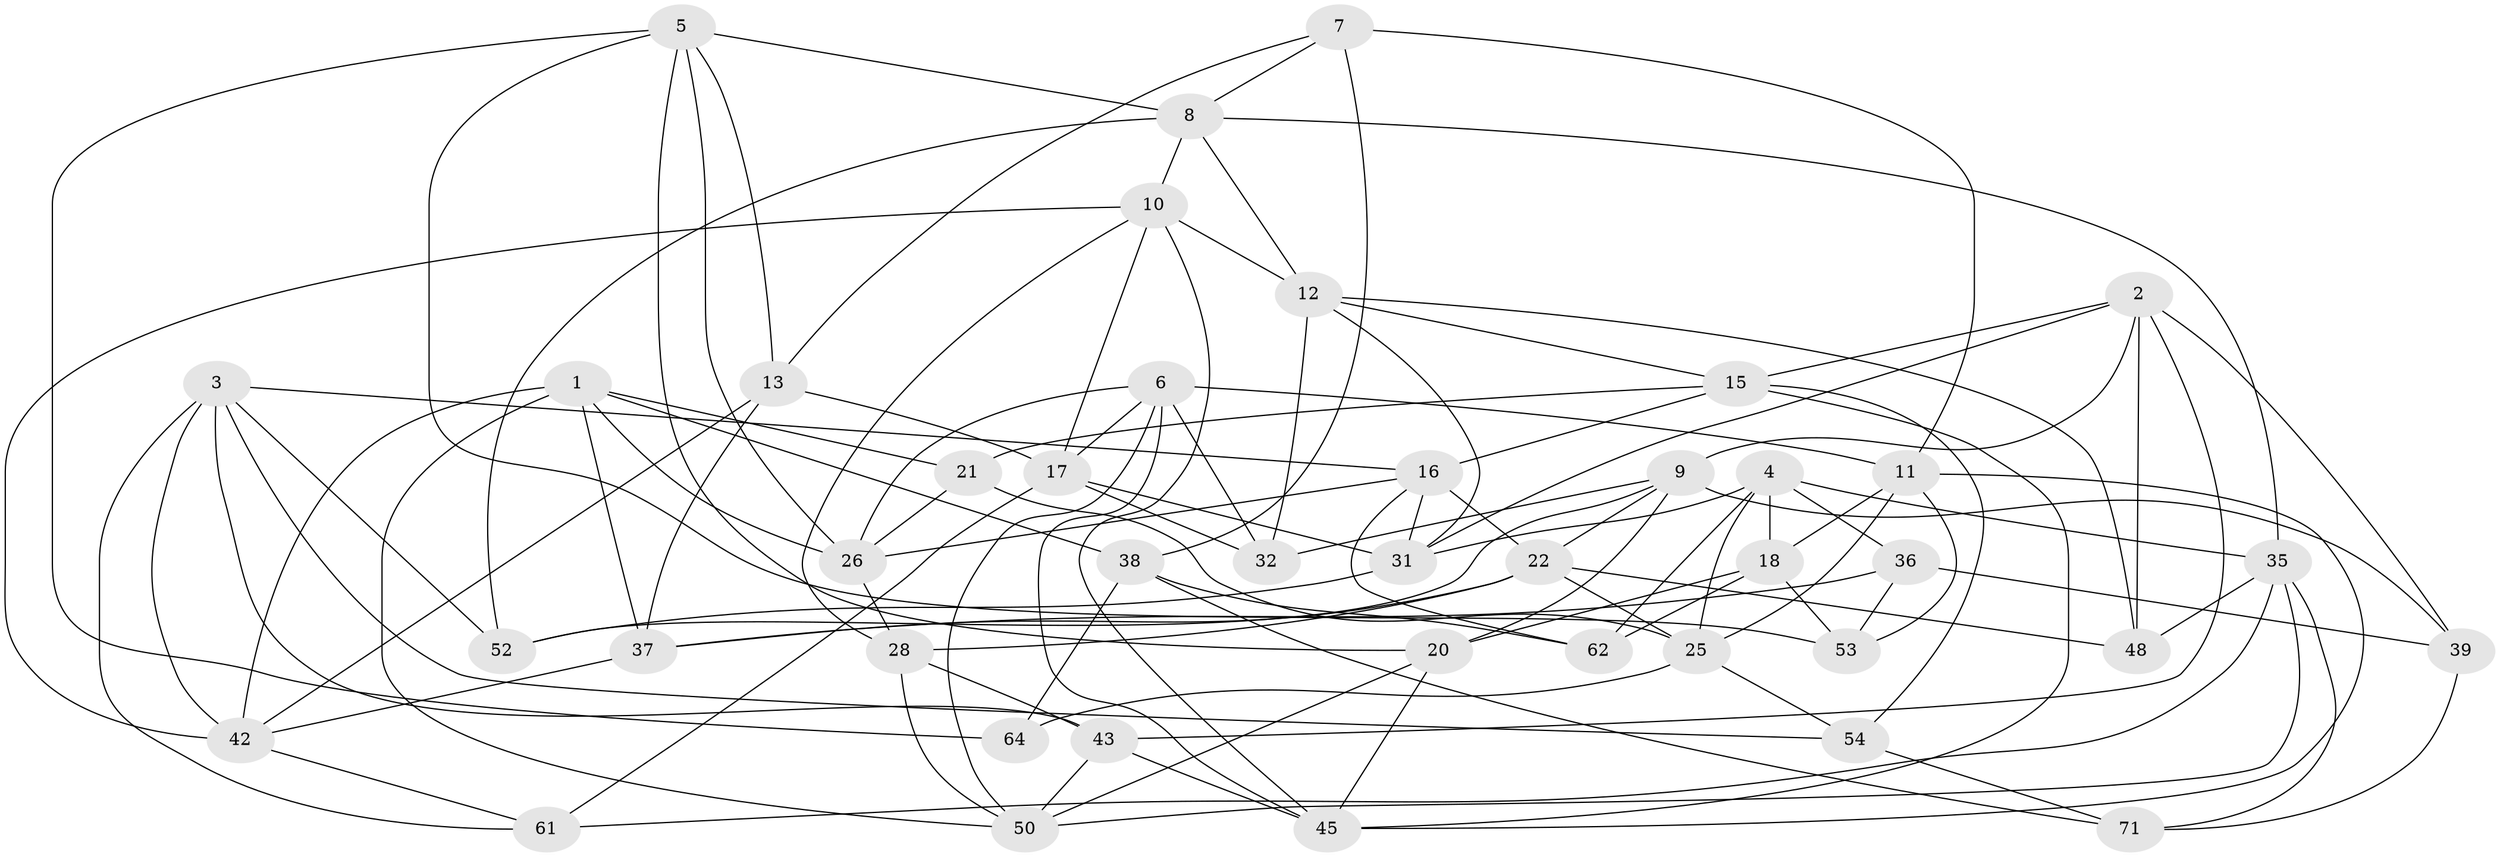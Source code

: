 // original degree distribution, {4: 1.0}
// Generated by graph-tools (version 1.1) at 2025/11/02/27/25 16:11:45]
// undirected, 42 vertices, 109 edges
graph export_dot {
graph [start="1"]
  node [color=gray90,style=filled];
  1 [super="+33"];
  2 [super="+65"];
  3 [super="+29"];
  4 [super="+14"];
  5 [super="+40"];
  6 [super="+23"];
  7;
  8 [super="+56"];
  9 [super="+69"];
  10 [super="+19"];
  11 [super="+47"];
  12 [super="+30"];
  13 [super="+46"];
  15 [super="+66"];
  16 [super="+41"];
  17 [super="+44"];
  18 [super="+49"];
  20 [super="+24"];
  21;
  22 [super="+68"];
  25 [super="+63"];
  26 [super="+27"];
  28 [super="+67"];
  31 [super="+34"];
  32;
  35 [super="+55"];
  36;
  37 [super="+57"];
  38 [super="+58"];
  39;
  42 [super="+70"];
  43 [super="+59"];
  45 [super="+51"];
  48;
  50 [super="+60"];
  52;
  53;
  54;
  61;
  62;
  64;
  71;
  1 -- 42;
  1 -- 26;
  1 -- 37;
  1 -- 21;
  1 -- 38;
  1 -- 50;
  2 -- 39;
  2 -- 48;
  2 -- 43;
  2 -- 9;
  2 -- 15;
  2 -- 31;
  3 -- 61;
  3 -- 43;
  3 -- 52;
  3 -- 54;
  3 -- 42;
  3 -- 16;
  4 -- 36;
  4 -- 31;
  4 -- 62;
  4 -- 25;
  4 -- 18;
  4 -- 35;
  5 -- 64;
  5 -- 8;
  5 -- 26;
  5 -- 13;
  5 -- 53;
  5 -- 20;
  6 -- 50;
  6 -- 32;
  6 -- 45;
  6 -- 17;
  6 -- 26;
  6 -- 11;
  7 -- 11;
  7 -- 13;
  7 -- 38;
  7 -- 8;
  8 -- 10;
  8 -- 52;
  8 -- 35;
  8 -- 12;
  9 -- 32;
  9 -- 20;
  9 -- 52;
  9 -- 39;
  9 -- 22;
  10 -- 12;
  10 -- 17;
  10 -- 45;
  10 -- 42;
  10 -- 28;
  11 -- 45;
  11 -- 25;
  11 -- 18;
  11 -- 53;
  12 -- 32;
  12 -- 48;
  12 -- 31;
  12 -- 15;
  13 -- 17;
  13 -- 37 [weight=2];
  13 -- 42;
  15 -- 21;
  15 -- 54;
  15 -- 45;
  15 -- 16;
  16 -- 26;
  16 -- 62;
  16 -- 31;
  16 -- 22;
  17 -- 32;
  17 -- 61;
  17 -- 31;
  18 -- 53;
  18 -- 20 [weight=2];
  18 -- 62;
  20 -- 50;
  20 -- 45;
  21 -- 25;
  21 -- 26;
  22 -- 48;
  22 -- 28;
  22 -- 25;
  22 -- 37;
  25 -- 64;
  25 -- 54;
  26 -- 28;
  28 -- 50;
  28 -- 43 [weight=2];
  31 -- 52;
  35 -- 48;
  35 -- 61;
  35 -- 71;
  35 -- 50;
  36 -- 39;
  36 -- 53;
  36 -- 37;
  37 -- 42;
  38 -- 62;
  38 -- 64 [weight=2];
  38 -- 71;
  39 -- 71;
  42 -- 61;
  43 -- 45;
  43 -- 50;
  54 -- 71;
}
